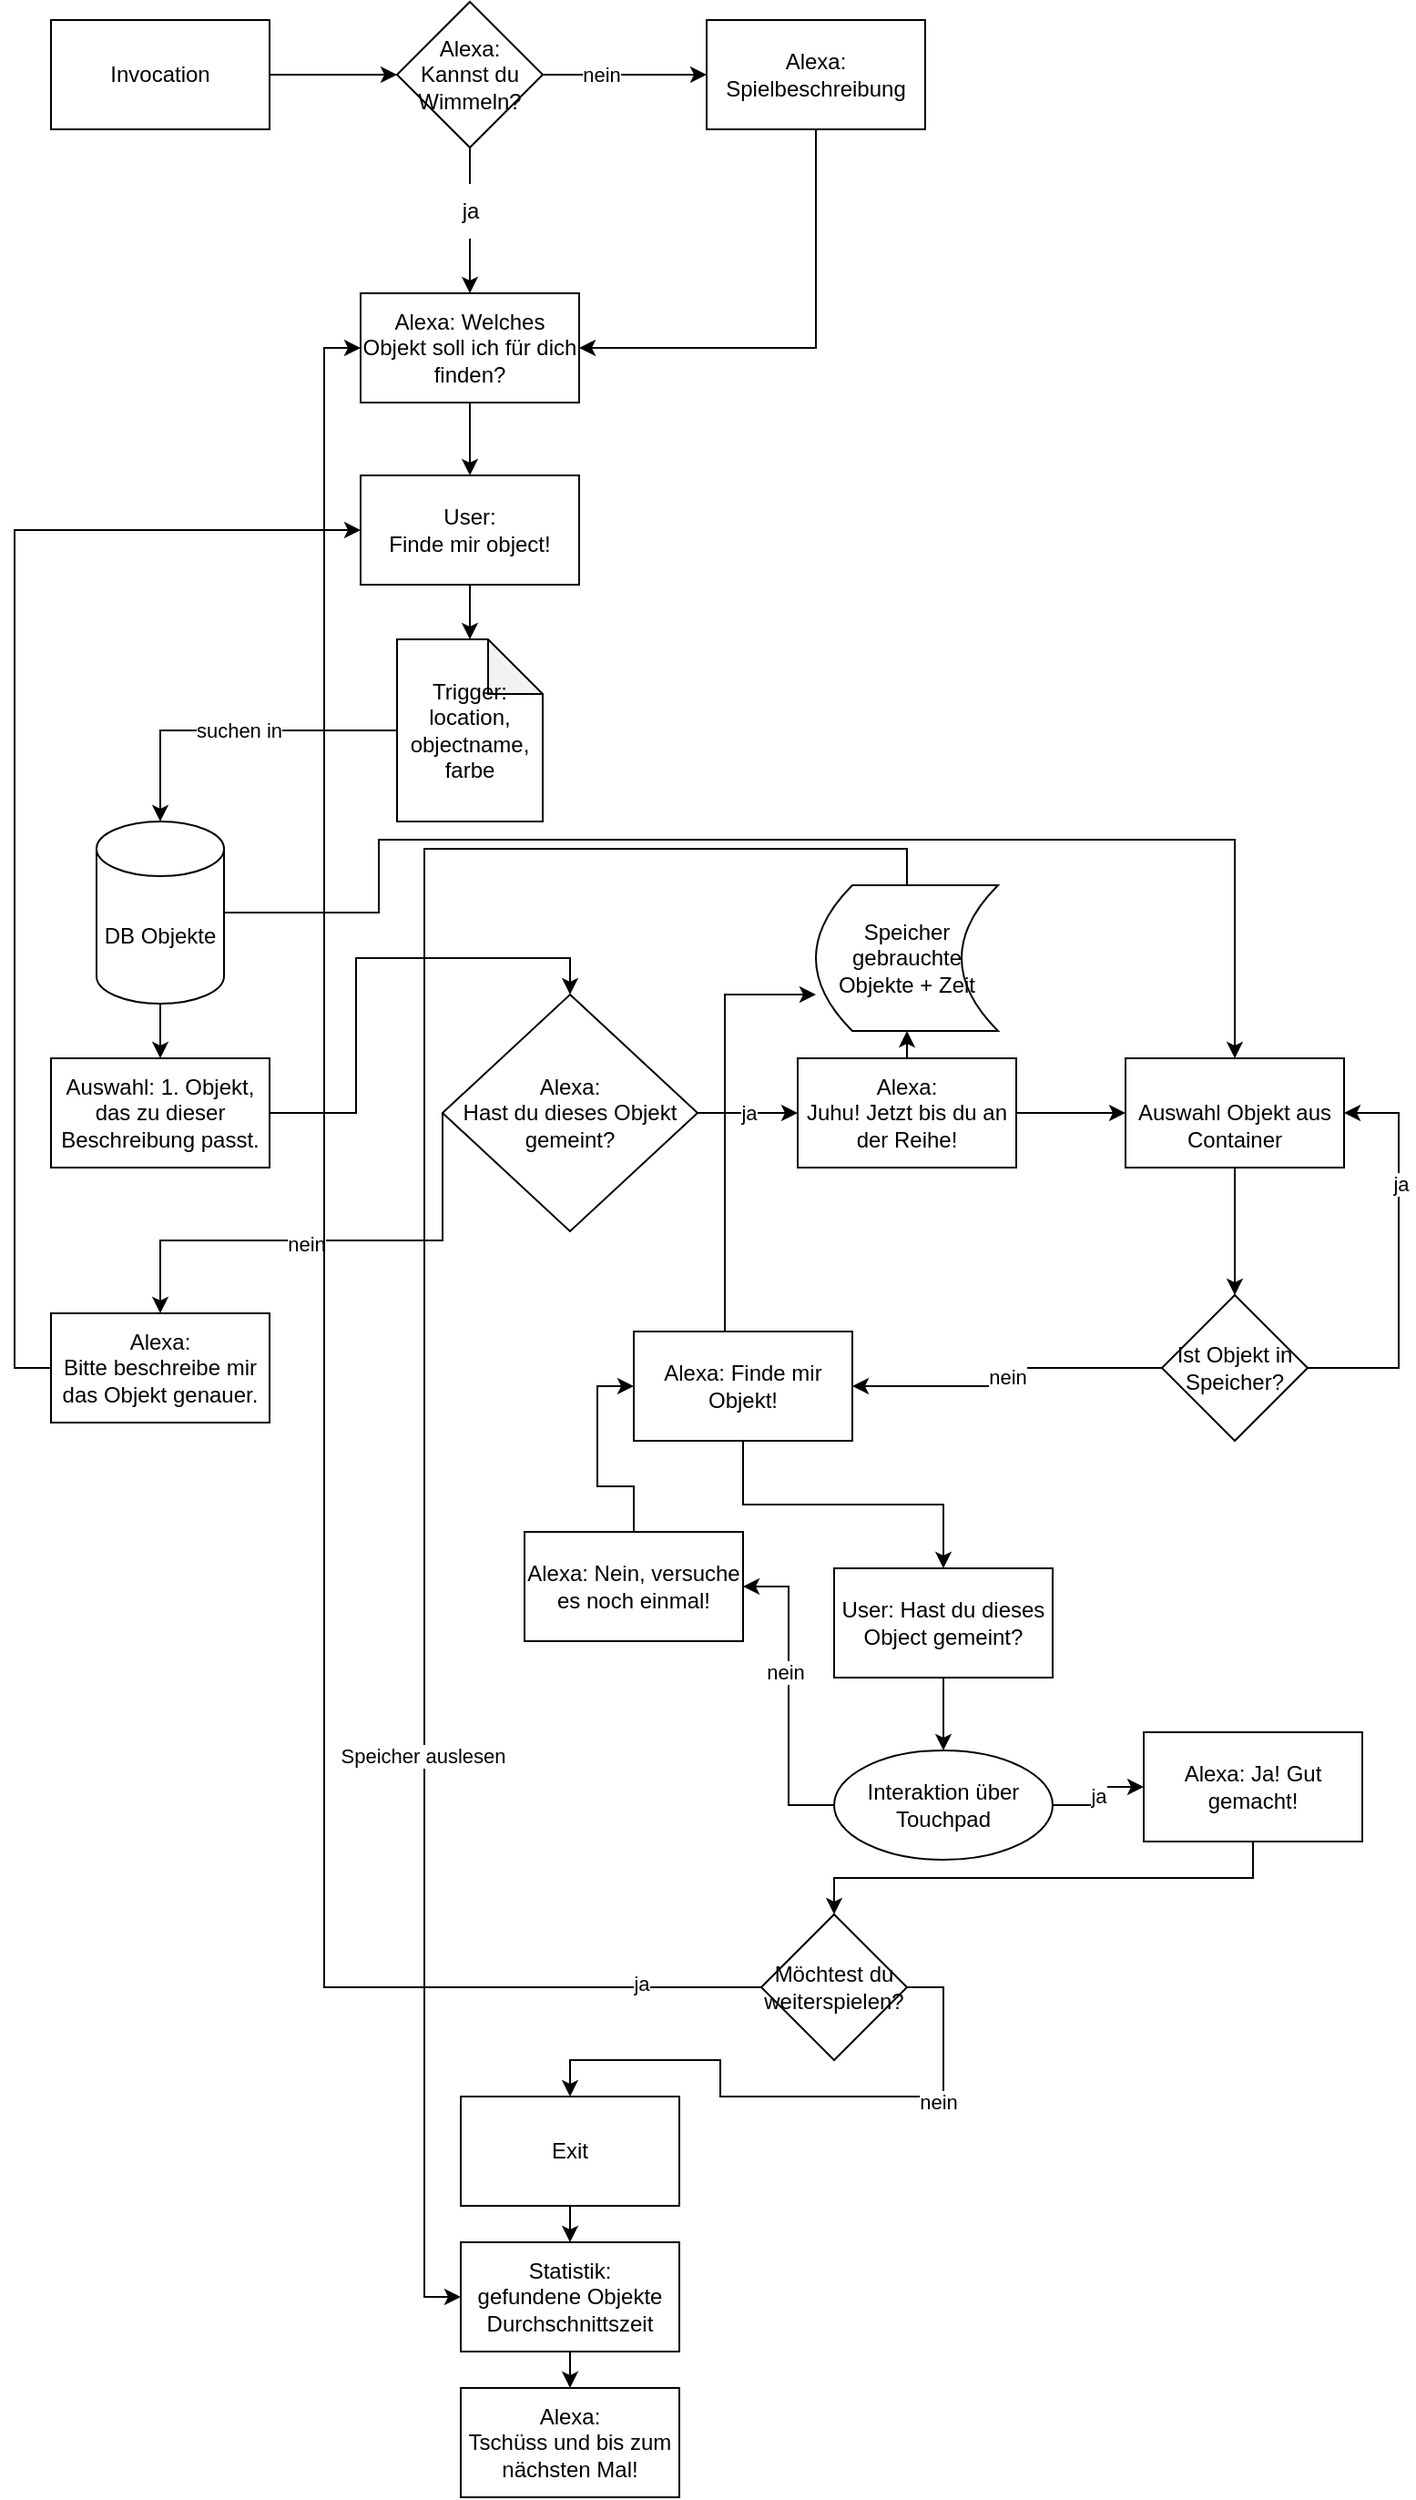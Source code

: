 <mxfile version="20.2.8" type="github">
  <diagram id="C5RBs43oDa-KdzZeNtuy" name="Page-1">
    <mxGraphModel dx="1422" dy="755" grid="1" gridSize="10" guides="1" tooltips="1" connect="1" arrows="1" fold="1" page="1" pageScale="1" pageWidth="827" pageHeight="1169" math="0" shadow="0">
      <root>
        <mxCell id="WIyWlLk6GJQsqaUBKTNV-0" />
        <mxCell id="WIyWlLk6GJQsqaUBKTNV-1" parent="WIyWlLk6GJQsqaUBKTNV-0" />
        <mxCell id="dtmNaNjIhoNiC98h7geO-1" value="Invocation" style="rounded=0;whiteSpace=wrap;html=1;" vertex="1" parent="WIyWlLk6GJQsqaUBKTNV-1">
          <mxGeometry x="60" y="70" width="120" height="60" as="geometry" />
        </mxCell>
        <mxCell id="dtmNaNjIhoNiC98h7geO-5" style="edgeStyle=orthogonalEdgeStyle;rounded=0;orthogonalLoop=1;jettySize=auto;html=1;exitX=0.5;exitY=1;exitDx=0;exitDy=0;entryX=0.5;entryY=0;entryDx=0;entryDy=0;startArrow=none;" edge="1" parent="WIyWlLk6GJQsqaUBKTNV-1" source="dtmNaNjIhoNiC98h7geO-6" target="dtmNaNjIhoNiC98h7geO-3">
          <mxGeometry relative="1" as="geometry" />
        </mxCell>
        <mxCell id="dtmNaNjIhoNiC98h7geO-3" value="Alexa: Welches Objekt soll ich für dich finden?" style="rounded=0;whiteSpace=wrap;html=1;" vertex="1" parent="WIyWlLk6GJQsqaUBKTNV-1">
          <mxGeometry x="230" y="220" width="120" height="60" as="geometry" />
        </mxCell>
        <mxCell id="dtmNaNjIhoNiC98h7geO-7" value="" style="endArrow=classic;html=1;rounded=0;exitX=1;exitY=0.5;exitDx=0;exitDy=0;" edge="1" parent="WIyWlLk6GJQsqaUBKTNV-1" source="dtmNaNjIhoNiC98h7geO-85">
          <mxGeometry width="50" height="50" relative="1" as="geometry">
            <mxPoint x="350" y="100" as="sourcePoint" />
            <mxPoint x="420" y="100" as="targetPoint" />
          </mxGeometry>
        </mxCell>
        <mxCell id="dtmNaNjIhoNiC98h7geO-9" value="nein" style="edgeLabel;html=1;align=center;verticalAlign=middle;resizable=0;points=[];" vertex="1" connectable="0" parent="dtmNaNjIhoNiC98h7geO-7">
          <mxGeometry x="-0.286" relative="1" as="geometry">
            <mxPoint as="offset" />
          </mxGeometry>
        </mxCell>
        <mxCell id="dtmNaNjIhoNiC98h7geO-8" value="Alexa: Spielbeschreibung" style="rounded=0;whiteSpace=wrap;html=1;" vertex="1" parent="WIyWlLk6GJQsqaUBKTNV-1">
          <mxGeometry x="420" y="70" width="120" height="60" as="geometry" />
        </mxCell>
        <mxCell id="dtmNaNjIhoNiC98h7geO-6" value="ja" style="text;html=1;align=center;verticalAlign=middle;resizable=0;points=[];autosize=1;strokeColor=none;fillColor=none;" vertex="1" parent="WIyWlLk6GJQsqaUBKTNV-1">
          <mxGeometry x="275" y="160" width="30" height="30" as="geometry" />
        </mxCell>
        <mxCell id="dtmNaNjIhoNiC98h7geO-10" value="" style="edgeStyle=orthogonalEdgeStyle;rounded=0;orthogonalLoop=1;jettySize=auto;html=1;exitX=0.5;exitY=1;exitDx=0;exitDy=0;entryX=0.5;entryY=0;entryDx=0;entryDy=0;endArrow=none;" edge="1" parent="WIyWlLk6GJQsqaUBKTNV-1" target="dtmNaNjIhoNiC98h7geO-6">
          <mxGeometry relative="1" as="geometry">
            <mxPoint x="290" y="130" as="sourcePoint" />
            <mxPoint x="290" y="220" as="targetPoint" />
          </mxGeometry>
        </mxCell>
        <mxCell id="dtmNaNjIhoNiC98h7geO-11" value="" style="endArrow=classic;html=1;rounded=0;exitX=0.5;exitY=1;exitDx=0;exitDy=0;entryX=1;entryY=0.5;entryDx=0;entryDy=0;" edge="1" parent="WIyWlLk6GJQsqaUBKTNV-1" source="dtmNaNjIhoNiC98h7geO-8" target="dtmNaNjIhoNiC98h7geO-3">
          <mxGeometry width="50" height="50" relative="1" as="geometry">
            <mxPoint x="260" y="350" as="sourcePoint" />
            <mxPoint x="310" y="300" as="targetPoint" />
            <Array as="points">
              <mxPoint x="480" y="250" />
            </Array>
          </mxGeometry>
        </mxCell>
        <mxCell id="dtmNaNjIhoNiC98h7geO-12" value="" style="endArrow=classic;html=1;rounded=0;exitX=1;exitY=0.5;exitDx=0;exitDy=0;entryX=0;entryY=0.5;entryDx=0;entryDy=0;" edge="1" parent="WIyWlLk6GJQsqaUBKTNV-1" source="dtmNaNjIhoNiC98h7geO-1" target="dtmNaNjIhoNiC98h7geO-85">
          <mxGeometry width="50" height="50" relative="1" as="geometry">
            <mxPoint x="200" y="120" as="sourcePoint" />
            <mxPoint x="230" y="100" as="targetPoint" />
          </mxGeometry>
        </mxCell>
        <mxCell id="dtmNaNjIhoNiC98h7geO-13" value="&lt;div&gt;User:&lt;/div&gt;&lt;div&gt;Finde mir object!&lt;br&gt;&lt;/div&gt;" style="rounded=0;whiteSpace=wrap;html=1;" vertex="1" parent="WIyWlLk6GJQsqaUBKTNV-1">
          <mxGeometry x="230" y="320" width="120" height="60" as="geometry" />
        </mxCell>
        <mxCell id="dtmNaNjIhoNiC98h7geO-14" value="DB Objekte" style="shape=cylinder3;whiteSpace=wrap;html=1;boundedLbl=1;backgroundOutline=1;size=15;" vertex="1" parent="WIyWlLk6GJQsqaUBKTNV-1">
          <mxGeometry x="85" y="510" width="70" height="100" as="geometry" />
        </mxCell>
        <mxCell id="dtmNaNjIhoNiC98h7geO-15" value="" style="endArrow=classic;html=1;rounded=0;exitX=0.5;exitY=1;exitDx=0;exitDy=0;entryX=0.5;entryY=0;entryDx=0;entryDy=0;" edge="1" parent="WIyWlLk6GJQsqaUBKTNV-1" source="dtmNaNjIhoNiC98h7geO-3" target="dtmNaNjIhoNiC98h7geO-13">
          <mxGeometry width="50" height="50" relative="1" as="geometry">
            <mxPoint x="260" y="350" as="sourcePoint" />
            <mxPoint x="310" y="300" as="targetPoint" />
          </mxGeometry>
        </mxCell>
        <mxCell id="dtmNaNjIhoNiC98h7geO-16" value="" style="endArrow=classic;html=1;rounded=0;exitX=0.5;exitY=1;exitDx=0;exitDy=0;" edge="1" parent="WIyWlLk6GJQsqaUBKTNV-1" source="dtmNaNjIhoNiC98h7geO-13">
          <mxGeometry width="50" height="50" relative="1" as="geometry">
            <mxPoint x="370" y="440" as="sourcePoint" />
            <mxPoint x="290" y="410" as="targetPoint" />
          </mxGeometry>
        </mxCell>
        <mxCell id="dtmNaNjIhoNiC98h7geO-19" value="" style="endArrow=classic;html=1;rounded=0;exitX=0;exitY=0.5;exitDx=0;exitDy=0;entryX=0.5;entryY=0;entryDx=0;entryDy=0;entryPerimeter=0;exitPerimeter=0;" edge="1" parent="WIyWlLk6GJQsqaUBKTNV-1" source="dtmNaNjIhoNiC98h7geO-25" target="dtmNaNjIhoNiC98h7geO-14">
          <mxGeometry width="50" height="50" relative="1" as="geometry">
            <mxPoint x="240" y="475" as="sourcePoint" />
            <mxPoint x="310" y="300" as="targetPoint" />
            <Array as="points">
              <mxPoint x="120" y="460" />
            </Array>
          </mxGeometry>
        </mxCell>
        <mxCell id="dtmNaNjIhoNiC98h7geO-20" value="suchen in " style="edgeLabel;html=1;align=center;verticalAlign=middle;resizable=0;points=[];" vertex="1" connectable="0" parent="dtmNaNjIhoNiC98h7geO-19">
          <mxGeometry x="-0.032" relative="1" as="geometry">
            <mxPoint as="offset" />
          </mxGeometry>
        </mxCell>
        <mxCell id="dtmNaNjIhoNiC98h7geO-21" value="" style="endArrow=classic;html=1;rounded=0;exitX=0.5;exitY=1;exitDx=0;exitDy=0;exitPerimeter=0;" edge="1" parent="WIyWlLk6GJQsqaUBKTNV-1" source="dtmNaNjIhoNiC98h7geO-14" target="dtmNaNjIhoNiC98h7geO-22">
          <mxGeometry width="50" height="50" relative="1" as="geometry">
            <mxPoint x="260" y="350" as="sourcePoint" />
            <mxPoint x="120" y="670" as="targetPoint" />
          </mxGeometry>
        </mxCell>
        <mxCell id="dtmNaNjIhoNiC98h7geO-22" value="Auswahl: 1. Objekt, das zu dieser Beschreibung passt." style="rounded=0;whiteSpace=wrap;html=1;" vertex="1" parent="WIyWlLk6GJQsqaUBKTNV-1">
          <mxGeometry x="60" y="640" width="120" height="60" as="geometry" />
        </mxCell>
        <mxCell id="dtmNaNjIhoNiC98h7geO-27" value="" style="edgeStyle=orthogonalEdgeStyle;rounded=0;orthogonalLoop=1;jettySize=auto;html=1;exitX=1;exitY=0.5;exitDx=0;exitDy=0;entryX=0.5;entryY=0;entryDx=0;entryDy=0;" edge="1" parent="WIyWlLk6GJQsqaUBKTNV-1" source="dtmNaNjIhoNiC98h7geO-22" target="dtmNaNjIhoNiC98h7geO-26">
          <mxGeometry relative="1" as="geometry">
            <mxPoint x="350" y="670" as="sourcePoint" />
          </mxGeometry>
        </mxCell>
        <mxCell id="dtmNaNjIhoNiC98h7geO-25" value="&lt;div&gt;Trigger: &lt;br&gt;&lt;/div&gt;&lt;div&gt;location, objectname, &lt;br&gt;&lt;/div&gt;&lt;div&gt;farbe&lt;/div&gt;" style="shape=note;whiteSpace=wrap;html=1;backgroundOutline=1;darkOpacity=0.05;" vertex="1" parent="WIyWlLk6GJQsqaUBKTNV-1">
          <mxGeometry x="250" y="410" width="80" height="100" as="geometry" />
        </mxCell>
        <mxCell id="dtmNaNjIhoNiC98h7geO-26" value="&lt;div&gt;Alexa: &lt;br&gt;&lt;/div&gt;&lt;div&gt;Hast du dieses Objekt gemeint?&lt;/div&gt;" style="rhombus;whiteSpace=wrap;html=1;rounded=0;" vertex="1" parent="WIyWlLk6GJQsqaUBKTNV-1">
          <mxGeometry x="275" y="605" width="140" height="130" as="geometry" />
        </mxCell>
        <mxCell id="dtmNaNjIhoNiC98h7geO-28" value="ja" style="endArrow=classic;html=1;rounded=0;exitX=1;exitY=0.5;exitDx=0;exitDy=0;" edge="1" parent="WIyWlLk6GJQsqaUBKTNV-1" source="dtmNaNjIhoNiC98h7geO-26">
          <mxGeometry width="50" height="50" relative="1" as="geometry">
            <mxPoint x="420" y="655" as="sourcePoint" />
            <mxPoint x="470" y="670" as="targetPoint" />
            <Array as="points">
              <mxPoint x="440" y="670" />
            </Array>
          </mxGeometry>
        </mxCell>
        <mxCell id="dtmNaNjIhoNiC98h7geO-47" value="" style="edgeStyle=orthogonalEdgeStyle;rounded=0;orthogonalLoop=1;jettySize=auto;html=1;" edge="1" parent="WIyWlLk6GJQsqaUBKTNV-1" source="dtmNaNjIhoNiC98h7geO-29" target="dtmNaNjIhoNiC98h7geO-46">
          <mxGeometry relative="1" as="geometry" />
        </mxCell>
        <mxCell id="dtmNaNjIhoNiC98h7geO-29" value="&lt;div&gt;Alexa: &lt;br&gt;&lt;/div&gt;&lt;div&gt;Juhu! Jetzt bis du an der Reihe!&lt;/div&gt;" style="rounded=0;whiteSpace=wrap;html=1;" vertex="1" parent="WIyWlLk6GJQsqaUBKTNV-1">
          <mxGeometry x="470" y="640" width="120" height="60" as="geometry" />
        </mxCell>
        <mxCell id="dtmNaNjIhoNiC98h7geO-74" style="edgeStyle=orthogonalEdgeStyle;rounded=0;orthogonalLoop=1;jettySize=auto;html=1;exitX=0.5;exitY=0;exitDx=0;exitDy=0;entryX=0;entryY=0.5;entryDx=0;entryDy=0;" edge="1" parent="WIyWlLk6GJQsqaUBKTNV-1" source="dtmNaNjIhoNiC98h7geO-30" target="dtmNaNjIhoNiC98h7geO-34">
          <mxGeometry relative="1" as="geometry" />
        </mxCell>
        <mxCell id="dtmNaNjIhoNiC98h7geO-75" value="Speicher auslesen" style="edgeLabel;html=1;align=center;verticalAlign=middle;resizable=0;points=[];" vertex="1" connectable="0" parent="dtmNaNjIhoNiC98h7geO-74">
          <mxGeometry x="0.424" y="-1" relative="1" as="geometry">
            <mxPoint as="offset" />
          </mxGeometry>
        </mxCell>
        <mxCell id="dtmNaNjIhoNiC98h7geO-30" value="Speicher gebrauchte Objekte + Zeit" style="shape=dataStorage;whiteSpace=wrap;html=1;fixedSize=1;" vertex="1" parent="WIyWlLk6GJQsqaUBKTNV-1">
          <mxGeometry x="480" y="545" width="100" height="80" as="geometry" />
        </mxCell>
        <mxCell id="dtmNaNjIhoNiC98h7geO-32" value="" style="endArrow=classic;html=1;rounded=0;exitX=0.5;exitY=0;exitDx=0;exitDy=0;entryX=0.5;entryY=1;entryDx=0;entryDy=0;" edge="1" parent="WIyWlLk6GJQsqaUBKTNV-1" source="dtmNaNjIhoNiC98h7geO-29" target="dtmNaNjIhoNiC98h7geO-30">
          <mxGeometry width="50" height="50" relative="1" as="geometry">
            <mxPoint x="310" y="500" as="sourcePoint" />
            <mxPoint x="360" y="450" as="targetPoint" />
          </mxGeometry>
        </mxCell>
        <mxCell id="dtmNaNjIhoNiC98h7geO-71" style="edgeStyle=orthogonalEdgeStyle;rounded=0;orthogonalLoop=1;jettySize=auto;html=1;exitX=0.5;exitY=1;exitDx=0;exitDy=0;entryX=0.5;entryY=0;entryDx=0;entryDy=0;" edge="1" parent="WIyWlLk6GJQsqaUBKTNV-1" source="dtmNaNjIhoNiC98h7geO-33" target="dtmNaNjIhoNiC98h7geO-34">
          <mxGeometry relative="1" as="geometry" />
        </mxCell>
        <mxCell id="dtmNaNjIhoNiC98h7geO-33" value="Exit" style="rounded=0;whiteSpace=wrap;html=1;" vertex="1" parent="WIyWlLk6GJQsqaUBKTNV-1">
          <mxGeometry x="285" y="1210" width="120" height="60" as="geometry" />
        </mxCell>
        <mxCell id="dtmNaNjIhoNiC98h7geO-76" style="edgeStyle=orthogonalEdgeStyle;rounded=0;orthogonalLoop=1;jettySize=auto;html=1;exitX=0.5;exitY=1;exitDx=0;exitDy=0;entryX=0.5;entryY=0;entryDx=0;entryDy=0;" edge="1" parent="WIyWlLk6GJQsqaUBKTNV-1" source="dtmNaNjIhoNiC98h7geO-34" target="dtmNaNjIhoNiC98h7geO-35">
          <mxGeometry relative="1" as="geometry" />
        </mxCell>
        <mxCell id="dtmNaNjIhoNiC98h7geO-34" value="&lt;div&gt;Statistik:&lt;/div&gt;&lt;div&gt;gefundene Objekte&lt;/div&gt;&lt;div&gt;Durchschnittszeit&lt;br&gt;&lt;/div&gt;" style="rounded=0;whiteSpace=wrap;html=1;" vertex="1" parent="WIyWlLk6GJQsqaUBKTNV-1">
          <mxGeometry x="285" y="1290" width="120" height="60" as="geometry" />
        </mxCell>
        <mxCell id="dtmNaNjIhoNiC98h7geO-35" value="&lt;div&gt;Alexa: &lt;br&gt;&lt;/div&gt;&lt;div&gt;Tschüss und bis zum nächsten Mal!&lt;/div&gt;" style="rounded=0;whiteSpace=wrap;html=1;" vertex="1" parent="WIyWlLk6GJQsqaUBKTNV-1">
          <mxGeometry x="285" y="1370" width="120" height="60" as="geometry" />
        </mxCell>
        <mxCell id="dtmNaNjIhoNiC98h7geO-36" value="" style="endArrow=classic;html=1;rounded=0;exitX=0;exitY=0.5;exitDx=0;exitDy=0;entryX=0.5;entryY=0;entryDx=0;entryDy=0;" edge="1" parent="WIyWlLk6GJQsqaUBKTNV-1" source="dtmNaNjIhoNiC98h7geO-26" target="dtmNaNjIhoNiC98h7geO-37">
          <mxGeometry width="50" height="50" relative="1" as="geometry">
            <mxPoint x="310" y="710" as="sourcePoint" />
            <mxPoint x="190" y="760" as="targetPoint" />
            <Array as="points">
              <mxPoint x="275" y="740" />
              <mxPoint x="120" y="740" />
            </Array>
          </mxGeometry>
        </mxCell>
        <mxCell id="dtmNaNjIhoNiC98h7geO-38" value="nein" style="edgeLabel;html=1;align=center;verticalAlign=middle;resizable=0;points=[];" vertex="1" connectable="0" parent="dtmNaNjIhoNiC98h7geO-36">
          <mxGeometry x="0.094" y="2" relative="1" as="geometry">
            <mxPoint as="offset" />
          </mxGeometry>
        </mxCell>
        <mxCell id="dtmNaNjIhoNiC98h7geO-39" style="edgeStyle=orthogonalEdgeStyle;rounded=0;orthogonalLoop=1;jettySize=auto;html=1;exitX=0;exitY=0.5;exitDx=0;exitDy=0;entryX=0;entryY=0.5;entryDx=0;entryDy=0;" edge="1" parent="WIyWlLk6GJQsqaUBKTNV-1" source="dtmNaNjIhoNiC98h7geO-37" target="dtmNaNjIhoNiC98h7geO-13">
          <mxGeometry relative="1" as="geometry" />
        </mxCell>
        <mxCell id="dtmNaNjIhoNiC98h7geO-37" value="&lt;div&gt;Alexa:&lt;/div&gt;&lt;div&gt;Bitte beschreibe mir das Objekt genauer.&lt;/div&gt;" style="rounded=0;whiteSpace=wrap;html=1;" vertex="1" parent="WIyWlLk6GJQsqaUBKTNV-1">
          <mxGeometry x="60" y="780" width="120" height="60" as="geometry" />
        </mxCell>
        <mxCell id="dtmNaNjIhoNiC98h7geO-52" value="" style="edgeStyle=orthogonalEdgeStyle;rounded=0;orthogonalLoop=1;jettySize=auto;html=1;" edge="1" parent="WIyWlLk6GJQsqaUBKTNV-1" source="dtmNaNjIhoNiC98h7geO-46" target="dtmNaNjIhoNiC98h7geO-51">
          <mxGeometry relative="1" as="geometry" />
        </mxCell>
        <mxCell id="dtmNaNjIhoNiC98h7geO-46" value="&lt;div&gt;&lt;br&gt;&lt;/div&gt;&lt;div&gt;Auswahl Objekt aus Container&lt;br&gt;&lt;/div&gt;" style="whiteSpace=wrap;html=1;rounded=0;" vertex="1" parent="WIyWlLk6GJQsqaUBKTNV-1">
          <mxGeometry x="650" y="640" width="120" height="60" as="geometry" />
        </mxCell>
        <mxCell id="dtmNaNjIhoNiC98h7geO-48" value="" style="endArrow=classic;html=1;rounded=0;exitX=1;exitY=0.5;exitDx=0;exitDy=0;exitPerimeter=0;entryX=0.5;entryY=0;entryDx=0;entryDy=0;" edge="1" parent="WIyWlLk6GJQsqaUBKTNV-1" source="dtmNaNjIhoNiC98h7geO-14" target="dtmNaNjIhoNiC98h7geO-46">
          <mxGeometry width="50" height="50" relative="1" as="geometry">
            <mxPoint x="580" y="770" as="sourcePoint" />
            <mxPoint x="630" y="720" as="targetPoint" />
            <Array as="points">
              <mxPoint x="240" y="560" />
              <mxPoint x="240" y="520" />
              <mxPoint x="710" y="520" />
              <mxPoint x="710" y="570" />
            </Array>
          </mxGeometry>
        </mxCell>
        <mxCell id="dtmNaNjIhoNiC98h7geO-54" value="nein" style="edgeStyle=orthogonalEdgeStyle;rounded=0;orthogonalLoop=1;jettySize=auto;html=1;" edge="1" parent="WIyWlLk6GJQsqaUBKTNV-1" source="dtmNaNjIhoNiC98h7geO-51" target="dtmNaNjIhoNiC98h7geO-53">
          <mxGeometry relative="1" as="geometry" />
        </mxCell>
        <mxCell id="dtmNaNjIhoNiC98h7geO-55" style="edgeStyle=orthogonalEdgeStyle;rounded=0;orthogonalLoop=1;jettySize=auto;html=1;exitX=1;exitY=0.5;exitDx=0;exitDy=0;entryX=1;entryY=0.5;entryDx=0;entryDy=0;" edge="1" parent="WIyWlLk6GJQsqaUBKTNV-1" source="dtmNaNjIhoNiC98h7geO-51" target="dtmNaNjIhoNiC98h7geO-46">
          <mxGeometry relative="1" as="geometry">
            <Array as="points">
              <mxPoint x="800" y="810" />
              <mxPoint x="800" y="670" />
            </Array>
          </mxGeometry>
        </mxCell>
        <mxCell id="dtmNaNjIhoNiC98h7geO-56" value="ja" style="edgeLabel;html=1;align=center;verticalAlign=middle;resizable=0;points=[];" vertex="1" connectable="0" parent="dtmNaNjIhoNiC98h7geO-55">
          <mxGeometry x="0.373" y="-1" relative="1" as="geometry">
            <mxPoint as="offset" />
          </mxGeometry>
        </mxCell>
        <mxCell id="dtmNaNjIhoNiC98h7geO-51" value="Ist Objekt in Speicher?" style="rhombus;whiteSpace=wrap;html=1;rounded=0;" vertex="1" parent="WIyWlLk6GJQsqaUBKTNV-1">
          <mxGeometry x="670" y="770" width="80" height="80" as="geometry" />
        </mxCell>
        <mxCell id="dtmNaNjIhoNiC98h7geO-58" value="" style="edgeStyle=orthogonalEdgeStyle;rounded=0;orthogonalLoop=1;jettySize=auto;html=1;" edge="1" parent="WIyWlLk6GJQsqaUBKTNV-1" source="dtmNaNjIhoNiC98h7geO-53" target="dtmNaNjIhoNiC98h7geO-57">
          <mxGeometry relative="1" as="geometry" />
        </mxCell>
        <mxCell id="dtmNaNjIhoNiC98h7geO-61" style="edgeStyle=orthogonalEdgeStyle;rounded=0;orthogonalLoop=1;jettySize=auto;html=1;entryX=0;entryY=0.75;entryDx=0;entryDy=0;" edge="1" parent="WIyWlLk6GJQsqaUBKTNV-1" source="dtmNaNjIhoNiC98h7geO-53" target="dtmNaNjIhoNiC98h7geO-30">
          <mxGeometry relative="1" as="geometry">
            <Array as="points">
              <mxPoint x="430" y="605" />
            </Array>
          </mxGeometry>
        </mxCell>
        <mxCell id="dtmNaNjIhoNiC98h7geO-53" value="Alexa: Finde mir Objekt!" style="rounded=0;whiteSpace=wrap;html=1;" vertex="1" parent="WIyWlLk6GJQsqaUBKTNV-1">
          <mxGeometry x="380" y="790" width="120" height="60" as="geometry" />
        </mxCell>
        <mxCell id="dtmNaNjIhoNiC98h7geO-60" value="" style="edgeStyle=orthogonalEdgeStyle;rounded=0;orthogonalLoop=1;jettySize=auto;html=1;" edge="1" parent="WIyWlLk6GJQsqaUBKTNV-1" source="dtmNaNjIhoNiC98h7geO-57" target="dtmNaNjIhoNiC98h7geO-59">
          <mxGeometry relative="1" as="geometry" />
        </mxCell>
        <mxCell id="dtmNaNjIhoNiC98h7geO-57" value="User: Hast du dieses Object gemeint?" style="whiteSpace=wrap;html=1;rounded=0;" vertex="1" parent="WIyWlLk6GJQsqaUBKTNV-1">
          <mxGeometry x="490" y="920" width="120" height="60" as="geometry" />
        </mxCell>
        <mxCell id="dtmNaNjIhoNiC98h7geO-63" value="ja" style="edgeStyle=orthogonalEdgeStyle;rounded=0;orthogonalLoop=1;jettySize=auto;html=1;exitX=1;exitY=0.5;exitDx=0;exitDy=0;" edge="1" parent="WIyWlLk6GJQsqaUBKTNV-1" source="dtmNaNjIhoNiC98h7geO-59" target="dtmNaNjIhoNiC98h7geO-64">
          <mxGeometry relative="1" as="geometry">
            <mxPoint x="680" y="1050" as="targetPoint" />
          </mxGeometry>
        </mxCell>
        <mxCell id="dtmNaNjIhoNiC98h7geO-67" style="edgeStyle=orthogonalEdgeStyle;rounded=0;orthogonalLoop=1;jettySize=auto;html=1;exitX=0;exitY=0.5;exitDx=0;exitDy=0;entryX=1;entryY=0.5;entryDx=0;entryDy=0;" edge="1" parent="WIyWlLk6GJQsqaUBKTNV-1" source="dtmNaNjIhoNiC98h7geO-59" target="dtmNaNjIhoNiC98h7geO-65">
          <mxGeometry relative="1" as="geometry" />
        </mxCell>
        <mxCell id="dtmNaNjIhoNiC98h7geO-68" value="nein" style="edgeLabel;html=1;align=center;verticalAlign=middle;resizable=0;points=[];" vertex="1" connectable="0" parent="dtmNaNjIhoNiC98h7geO-67">
          <mxGeometry x="0.153" y="2" relative="1" as="geometry">
            <mxPoint as="offset" />
          </mxGeometry>
        </mxCell>
        <mxCell id="dtmNaNjIhoNiC98h7geO-59" value="Interaktion über Touchpad" style="ellipse;whiteSpace=wrap;html=1;rounded=0;" vertex="1" parent="WIyWlLk6GJQsqaUBKTNV-1">
          <mxGeometry x="490" y="1020" width="120" height="60" as="geometry" />
        </mxCell>
        <mxCell id="dtmNaNjIhoNiC98h7geO-78" style="edgeStyle=orthogonalEdgeStyle;rounded=0;orthogonalLoop=1;jettySize=auto;html=1;exitX=0.5;exitY=1;exitDx=0;exitDy=0;entryX=0.5;entryY=0;entryDx=0;entryDy=0;" edge="1" parent="WIyWlLk6GJQsqaUBKTNV-1" source="dtmNaNjIhoNiC98h7geO-64" target="dtmNaNjIhoNiC98h7geO-83">
          <mxGeometry relative="1" as="geometry">
            <mxPoint x="550" y="1150" as="targetPoint" />
          </mxGeometry>
        </mxCell>
        <mxCell id="dtmNaNjIhoNiC98h7geO-64" value="Alexa: Ja! Gut gemacht!" style="rounded=0;whiteSpace=wrap;html=1;" vertex="1" parent="WIyWlLk6GJQsqaUBKTNV-1">
          <mxGeometry x="660" y="1010" width="120" height="60" as="geometry" />
        </mxCell>
        <mxCell id="dtmNaNjIhoNiC98h7geO-69" style="edgeStyle=orthogonalEdgeStyle;rounded=0;orthogonalLoop=1;jettySize=auto;html=1;exitX=0.5;exitY=0;exitDx=0;exitDy=0;entryX=0;entryY=0.5;entryDx=0;entryDy=0;" edge="1" parent="WIyWlLk6GJQsqaUBKTNV-1" source="dtmNaNjIhoNiC98h7geO-65" target="dtmNaNjIhoNiC98h7geO-53">
          <mxGeometry relative="1" as="geometry" />
        </mxCell>
        <mxCell id="dtmNaNjIhoNiC98h7geO-65" value="Alexa: Nein, versuche es noch einmal!" style="whiteSpace=wrap;html=1;" vertex="1" parent="WIyWlLk6GJQsqaUBKTNV-1">
          <mxGeometry x="320" y="900" width="120" height="60" as="geometry" />
        </mxCell>
        <mxCell id="dtmNaNjIhoNiC98h7geO-79" style="edgeStyle=orthogonalEdgeStyle;rounded=0;orthogonalLoop=1;jettySize=auto;html=1;exitX=1;exitY=0.5;exitDx=0;exitDy=0;entryX=0.5;entryY=0;entryDx=0;entryDy=0;" edge="1" parent="WIyWlLk6GJQsqaUBKTNV-1" source="dtmNaNjIhoNiC98h7geO-83" target="dtmNaNjIhoNiC98h7geO-33">
          <mxGeometry relative="1" as="geometry">
            <mxPoint x="490" y="1180" as="sourcePoint" />
          </mxGeometry>
        </mxCell>
        <mxCell id="dtmNaNjIhoNiC98h7geO-80" value="nein" style="edgeLabel;html=1;align=center;verticalAlign=middle;resizable=0;points=[];" vertex="1" connectable="0" parent="dtmNaNjIhoNiC98h7geO-79">
          <mxGeometry x="-0.487" y="3" relative="1" as="geometry">
            <mxPoint as="offset" />
          </mxGeometry>
        </mxCell>
        <mxCell id="dtmNaNjIhoNiC98h7geO-81" style="edgeStyle=orthogonalEdgeStyle;rounded=0;orthogonalLoop=1;jettySize=auto;html=1;entryX=0;entryY=0.5;entryDx=0;entryDy=0;" edge="1" parent="WIyWlLk6GJQsqaUBKTNV-1" source="dtmNaNjIhoNiC98h7geO-83" target="dtmNaNjIhoNiC98h7geO-3">
          <mxGeometry relative="1" as="geometry">
            <mxPoint x="430" y="1150" as="sourcePoint" />
          </mxGeometry>
        </mxCell>
        <mxCell id="dtmNaNjIhoNiC98h7geO-82" value="ja" style="edgeLabel;html=1;align=center;verticalAlign=middle;resizable=0;points=[];" vertex="1" connectable="0" parent="dtmNaNjIhoNiC98h7geO-81">
          <mxGeometry x="-0.886" y="-2" relative="1" as="geometry">
            <mxPoint as="offset" />
          </mxGeometry>
        </mxCell>
        <mxCell id="dtmNaNjIhoNiC98h7geO-83" value="Möchtest du weiterspielen?" style="rhombus;whiteSpace=wrap;html=1;" vertex="1" parent="WIyWlLk6GJQsqaUBKTNV-1">
          <mxGeometry x="450" y="1110" width="80" height="80" as="geometry" />
        </mxCell>
        <mxCell id="dtmNaNjIhoNiC98h7geO-85" value="&lt;div&gt;Alexa:&lt;/div&gt;&lt;div&gt;Kannst du Wimmeln?&lt;/div&gt;" style="rhombus;whiteSpace=wrap;html=1;" vertex="1" parent="WIyWlLk6GJQsqaUBKTNV-1">
          <mxGeometry x="250" y="60" width="80" height="80" as="geometry" />
        </mxCell>
      </root>
    </mxGraphModel>
  </diagram>
</mxfile>
